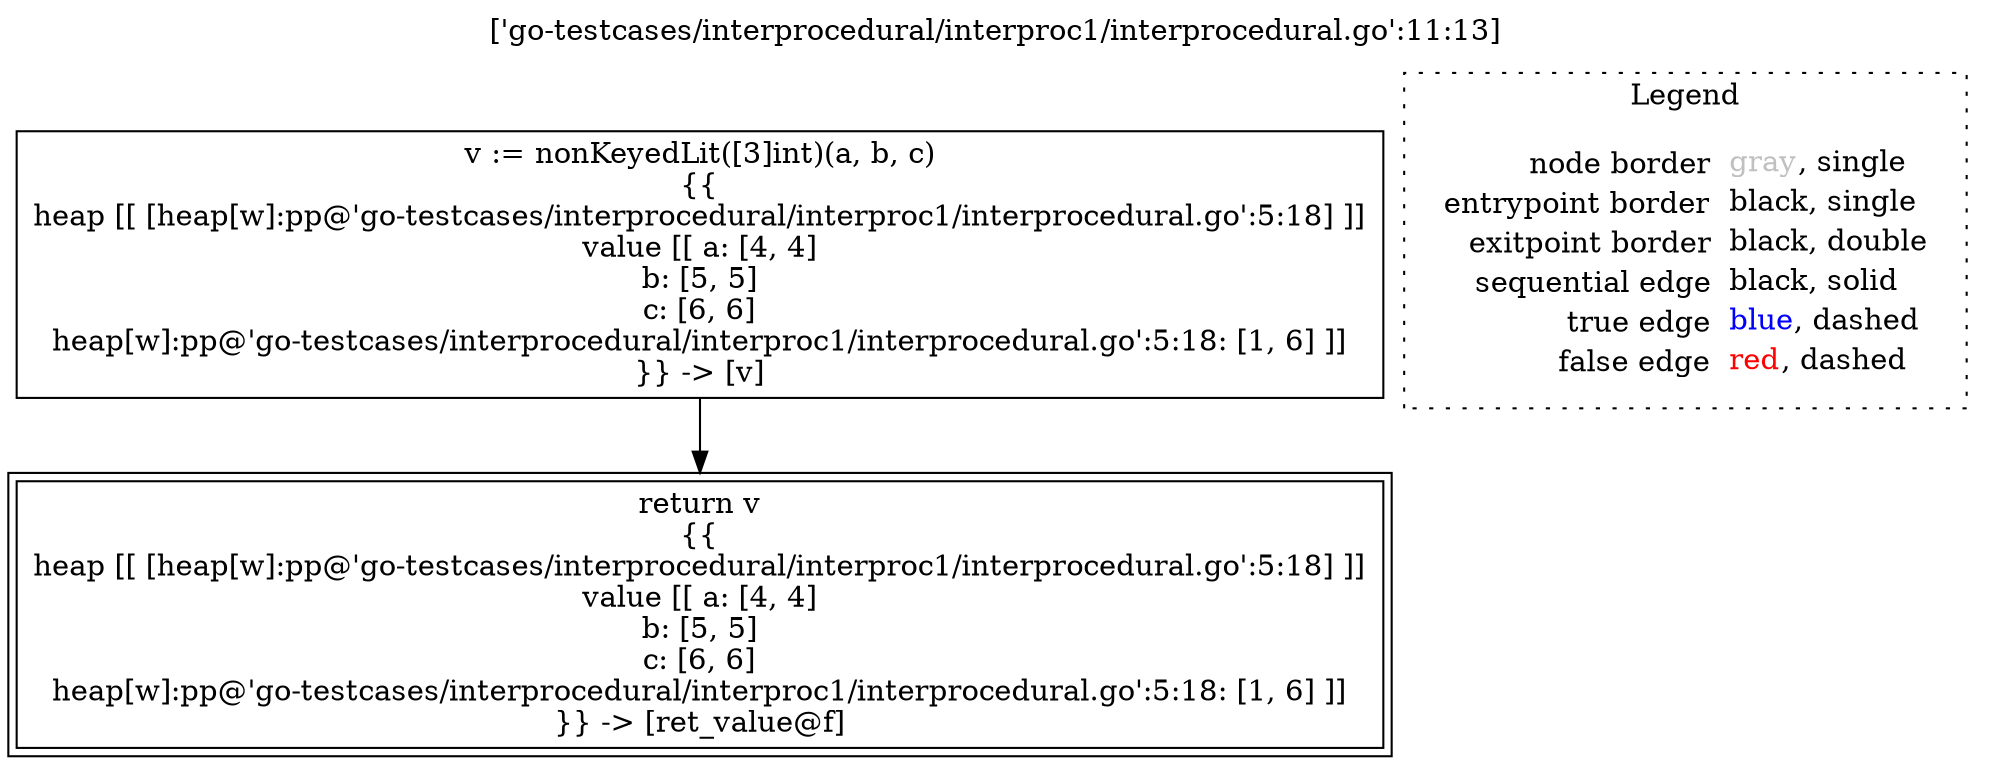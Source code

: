 digraph {
	labelloc="t";
	label="['go-testcases/interprocedural/interproc1/interprocedural.go':11:13]";
	"node0" [shape="rect",color="black",label=<v := nonKeyedLit([3]int)(a, b, c)<BR/>{{<BR/>heap [[ [heap[w]:pp@'go-testcases/interprocedural/interproc1/interprocedural.go':5:18] ]]<BR/>value [[ a: [4, 4]<BR/>b: [5, 5]<BR/>c: [6, 6]<BR/>heap[w]:pp@'go-testcases/interprocedural/interproc1/interprocedural.go':5:18: [1, 6] ]]<BR/>}} -&gt; [v]>];
	"node1" [shape="rect",color="black",peripheries="2",label=<return v<BR/>{{<BR/>heap [[ [heap[w]:pp@'go-testcases/interprocedural/interproc1/interprocedural.go':5:18] ]]<BR/>value [[ a: [4, 4]<BR/>b: [5, 5]<BR/>c: [6, 6]<BR/>heap[w]:pp@'go-testcases/interprocedural/interproc1/interprocedural.go':5:18: [1, 6] ]]<BR/>}} -&gt; [ret_value@f]>];
	"node0" -> "node1" [color="black"];
subgraph cluster_legend {
	label="Legend";
	style=dotted;
	node [shape=plaintext];
	"legend" [label=<<table border="0" cellpadding="2" cellspacing="0" cellborder="0"><tr><td align="right">node border&nbsp;</td><td align="left"><font color="gray">gray</font>, single</td></tr><tr><td align="right">entrypoint border&nbsp;</td><td align="left"><font color="black">black</font>, single</td></tr><tr><td align="right">exitpoint border&nbsp;</td><td align="left"><font color="black">black</font>, double</td></tr><tr><td align="right">sequential edge&nbsp;</td><td align="left"><font color="black">black</font>, solid</td></tr><tr><td align="right">true edge&nbsp;</td><td align="left"><font color="blue">blue</font>, dashed</td></tr><tr><td align="right">false edge&nbsp;</td><td align="left"><font color="red">red</font>, dashed</td></tr></table>>];
}

}
